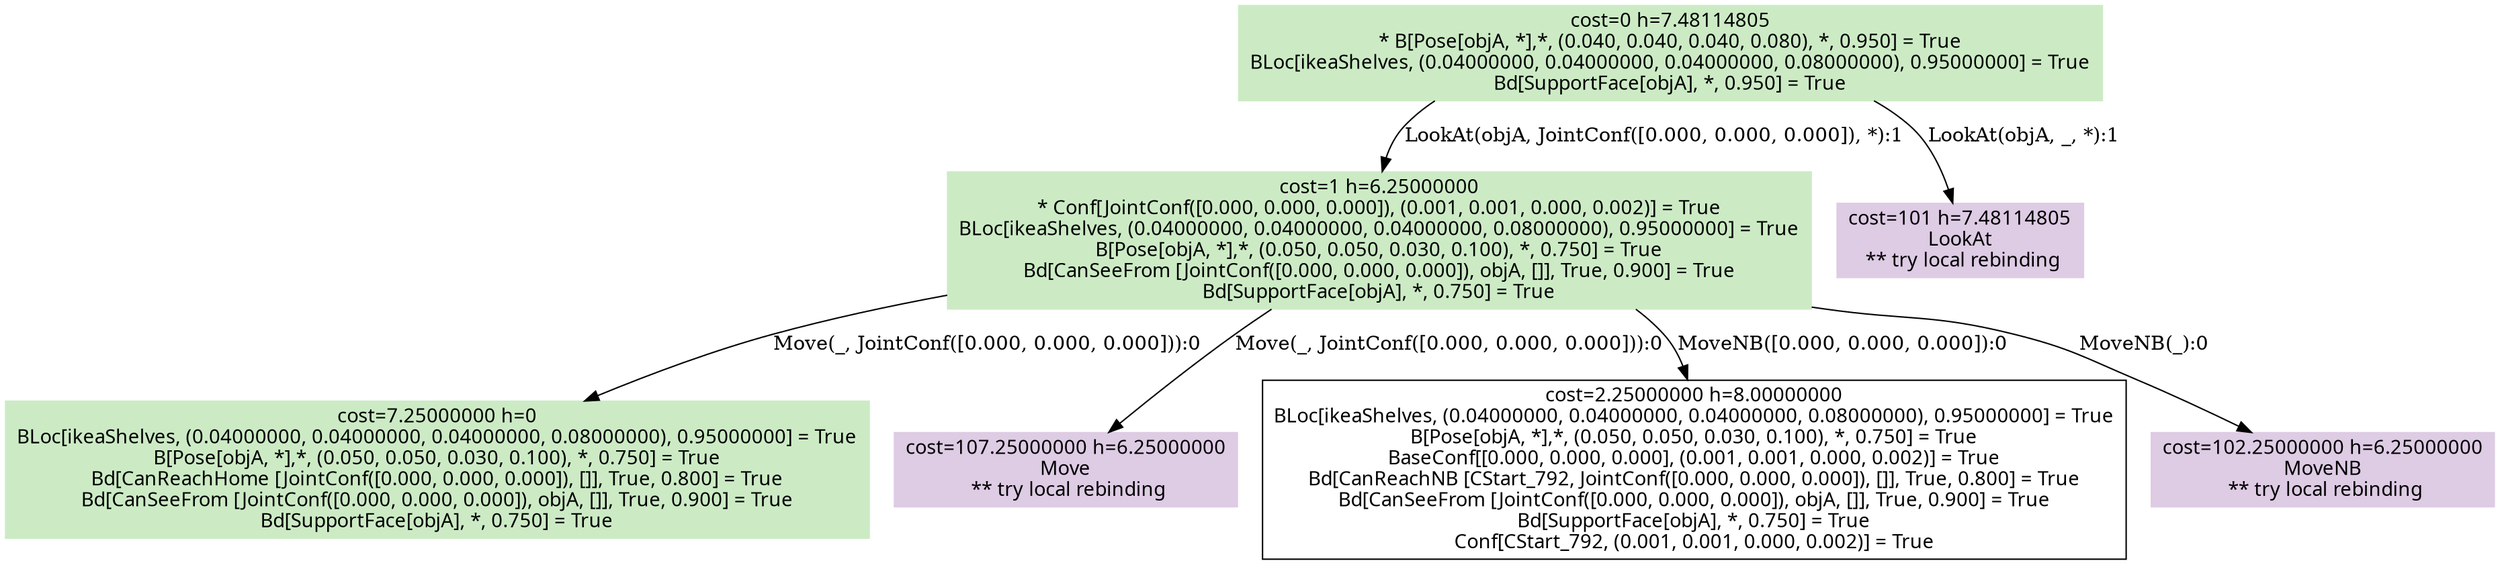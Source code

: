digraph G {
    ordering=out;
    node [fontname=HelveticaBold];
    "288" [shape=box, style=filled, colorscheme=pastel16, color=2, label="cost=0 h=7.48114805\n* B[Pose[objA, *],*, (0.040, 0.040, 0.040, 0.080), *, 0.950] = True\nBLoc[ikeaShelves, (0.04000000, 0.04000000, 0.04000000, 0.08000000), 0.95000000] = True\nBd[SupportFace[objA], *, 0.950] = True\n"];
    "288" [shape=box, label="cost=0 h=7.48114805\n* B[Pose[objA, *],*, (0.040, 0.040, 0.040, 0.080), *, 0.950] = True\nBLoc[ikeaShelves, (0.04000000, 0.04000000, 0.04000000, 0.08000000), 0.95000000] = True\nBd[SupportFace[objA], *, 0.950] = True\n"];
    "297" [shape=box, label="cost=1 h=6.25000000\n* Conf[JointConf([0.000, 0.000, 0.000]), (0.001, 0.001, 0.000, 0.002)] = True\nBLoc[ikeaShelves, (0.04000000, 0.04000000, 0.04000000, 0.08000000), 0.95000000] = True\nB[Pose[objA, *],*, (0.050, 0.050, 0.030, 0.100), *, 0.750] = True\nBd[CanSeeFrom [JointConf([0.000, 0.000, 0.000]), objA, []], True, 0.900] = True\nBd[SupportFace[objA], *, 0.750] = True\n"];
    "288" -> "297"[label="LookAt(objA, JointConf([0.000, 0.000, 0.000]), *):1"];
    "288" [shape=box, label="cost=0 h=7.48114805\n* B[Pose[objA, *],*, (0.040, 0.040, 0.040, 0.080), *, 0.950] = True\nBLoc[ikeaShelves, (0.04000000, 0.04000000, 0.04000000, 0.08000000), 0.95000000] = True\nBd[SupportFace[objA], *, 0.950] = True\n"];
    "298" [shape=box, style=filled, colorscheme=pastel16, color=4, label="cost=101 h=7.48114805\nLookAt\n ** try local rebinding"];
    "288" -> "298"[label="LookAt(objA, _, *):1"];
    "297" [shape=box, style=filled, colorscheme=pastel16, color=2, label="cost=1 h=6.25000000\n* Conf[JointConf([0.000, 0.000, 0.000]), (0.001, 0.001, 0.000, 0.002)] = True\nBLoc[ikeaShelves, (0.04000000, 0.04000000, 0.04000000, 0.08000000), 0.95000000] = True\nB[Pose[objA, *],*, (0.050, 0.050, 0.030, 0.100), *, 0.750] = True\nBd[CanSeeFrom [JointConf([0.000, 0.000, 0.000]), objA, []], True, 0.900] = True\nBd[SupportFace[objA], *, 0.750] = True\n"];
    "297" [shape=box, label="cost=1 h=6.25000000\n* Conf[JointConf([0.000, 0.000, 0.000]), (0.001, 0.001, 0.000, 0.002)] = True\nBLoc[ikeaShelves, (0.04000000, 0.04000000, 0.04000000, 0.08000000), 0.95000000] = True\nB[Pose[objA, *],*, (0.050, 0.050, 0.030, 0.100), *, 0.750] = True\nBd[CanSeeFrom [JointConf([0.000, 0.000, 0.000]), objA, []], True, 0.900] = True\nBd[SupportFace[objA], *, 0.750] = True\n"];
    "299" [shape=box, label="cost=7.25000000 h=0\nBLoc[ikeaShelves, (0.04000000, 0.04000000, 0.04000000, 0.08000000), 0.95000000] = True\nB[Pose[objA, *],*, (0.050, 0.050, 0.030, 0.100), *, 0.750] = True\nBd[CanReachHome [JointConf([0.000, 0.000, 0.000]), []], True, 0.800] = True\nBd[CanSeeFrom [JointConf([0.000, 0.000, 0.000]), objA, []], True, 0.900] = True\nBd[SupportFace[objA], *, 0.750] = True\n"];
    "297" -> "299"[label="Move(_, JointConf([0.000, 0.000, 0.000])):0"];
    "297" [shape=box, label="cost=1 h=6.25000000\n* Conf[JointConf([0.000, 0.000, 0.000]), (0.001, 0.001, 0.000, 0.002)] = True\nBLoc[ikeaShelves, (0.04000000, 0.04000000, 0.04000000, 0.08000000), 0.95000000] = True\nB[Pose[objA, *],*, (0.050, 0.050, 0.030, 0.100), *, 0.750] = True\nBd[CanSeeFrom [JointConf([0.000, 0.000, 0.000]), objA, []], True, 0.900] = True\nBd[SupportFace[objA], *, 0.750] = True\n"];
    "300" [shape=box, style=filled, colorscheme=pastel16, color=4, label="cost=107.25000000 h=6.25000000\nMove\n ** try local rebinding"];
    "297" -> "300"[label="Move(_, JointConf([0.000, 0.000, 0.000])):0"];
    "297" [shape=box, label="cost=1 h=6.25000000\n* Conf[JointConf([0.000, 0.000, 0.000]), (0.001, 0.001, 0.000, 0.002)] = True\nBLoc[ikeaShelves, (0.04000000, 0.04000000, 0.04000000, 0.08000000), 0.95000000] = True\nB[Pose[objA, *],*, (0.050, 0.050, 0.030, 0.100), *, 0.750] = True\nBd[CanSeeFrom [JointConf([0.000, 0.000, 0.000]), objA, []], True, 0.900] = True\nBd[SupportFace[objA], *, 0.750] = True\n"];
    "301" [shape=box, label="cost=2.25000000 h=8.00000000\nBLoc[ikeaShelves, (0.04000000, 0.04000000, 0.04000000, 0.08000000), 0.95000000] = True\nB[Pose[objA, *],*, (0.050, 0.050, 0.030, 0.100), *, 0.750] = True\nBaseConf[[0.000, 0.000, 0.000], (0.001, 0.001, 0.000, 0.002)] = True\nBd[CanReachNB [CStart_792, JointConf([0.000, 0.000, 0.000]), []], True, 0.800] = True\nBd[CanSeeFrom [JointConf([0.000, 0.000, 0.000]), objA, []], True, 0.900] = True\nBd[SupportFace[objA], *, 0.750] = True\nConf[CStart_792, (0.001, 0.001, 0.000, 0.002)] = True\n"];
    "297" -> "301"[label="MoveNB([0.000, 0.000, 0.000]):0"];
    "297" [shape=box, label="cost=1 h=6.25000000\n* Conf[JointConf([0.000, 0.000, 0.000]), (0.001, 0.001, 0.000, 0.002)] = True\nBLoc[ikeaShelves, (0.04000000, 0.04000000, 0.04000000, 0.08000000), 0.95000000] = True\nB[Pose[objA, *],*, (0.050, 0.050, 0.030, 0.100), *, 0.750] = True\nBd[CanSeeFrom [JointConf([0.000, 0.000, 0.000]), objA, []], True, 0.900] = True\nBd[SupportFace[objA], *, 0.750] = True\n"];
    "302" [shape=box, style=filled, colorscheme=pastel16, color=4, label="cost=102.25000000 h=6.25000000\nMoveNB\n ** try local rebinding"];
    "297" -> "302"[label="MoveNB(_):0"];
    "299" [shape=box, style=filled, colorscheme=pastel16, color=2, label="cost=7.25000000 h=0\nBLoc[ikeaShelves, (0.04000000, 0.04000000, 0.04000000, 0.08000000), 0.95000000] = True\nB[Pose[objA, *],*, (0.050, 0.050, 0.030, 0.100), *, 0.750] = True\nBd[CanReachHome [JointConf([0.000, 0.000, 0.000]), []], True, 0.800] = True\nBd[CanSeeFrom [JointConf([0.000, 0.000, 0.000]), objA, []], True, 0.900] = True\nBd[SupportFace[objA], *, 0.750] = True\n"];
    "288" [shape=box, style=filled, colorscheme=pastel16,color=3];
    "297" [shape=box, style=filled, colorscheme=pastel16,color=3];
    "299" [shape=box, style=filled, colorscheme=pastel16,color=3];
}
